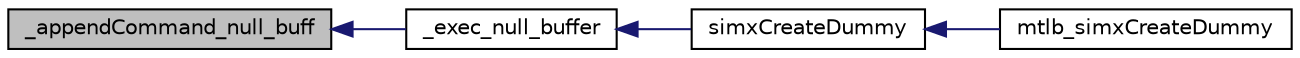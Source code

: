 digraph "_appendCommand_null_buff"
{
  edge [fontname="Helvetica",fontsize="10",labelfontname="Helvetica",labelfontsize="10"];
  node [fontname="Helvetica",fontsize="10",shape=record];
  rankdir="LR";
  Node1 [label="_appendCommand_null_buff",height=0.2,width=0.4,color="black", fillcolor="grey75", style="filled" fontcolor="black"];
  Node1 -> Node2 [dir="back",color="midnightblue",fontsize="10",style="solid",fontname="Helvetica"];
  Node2 [label="_exec_null_buffer",height=0.2,width=0.4,color="black", fillcolor="white", style="filled",URL="$ext_api_8c.html#a6e5bbe1e829dc2e96f74de0273e580fd"];
  Node2 -> Node3 [dir="back",color="midnightblue",fontsize="10",style="solid",fontname="Helvetica"];
  Node3 [label="simxCreateDummy",height=0.2,width=0.4,color="black", fillcolor="white", style="filled",URL="$ext_api_8h.html#a82649f82fdb3aeab83e5de1be27975a2"];
  Node3 -> Node4 [dir="back",color="midnightblue",fontsize="10",style="solid",fontname="Helvetica"];
  Node4 [label="mtlb_simxCreateDummy",height=0.2,width=0.4,color="black", fillcolor="white", style="filled",URL="$ext_api_8h.html#adc92fb4bcf2faaf19790dca5c8150afe"];
}
